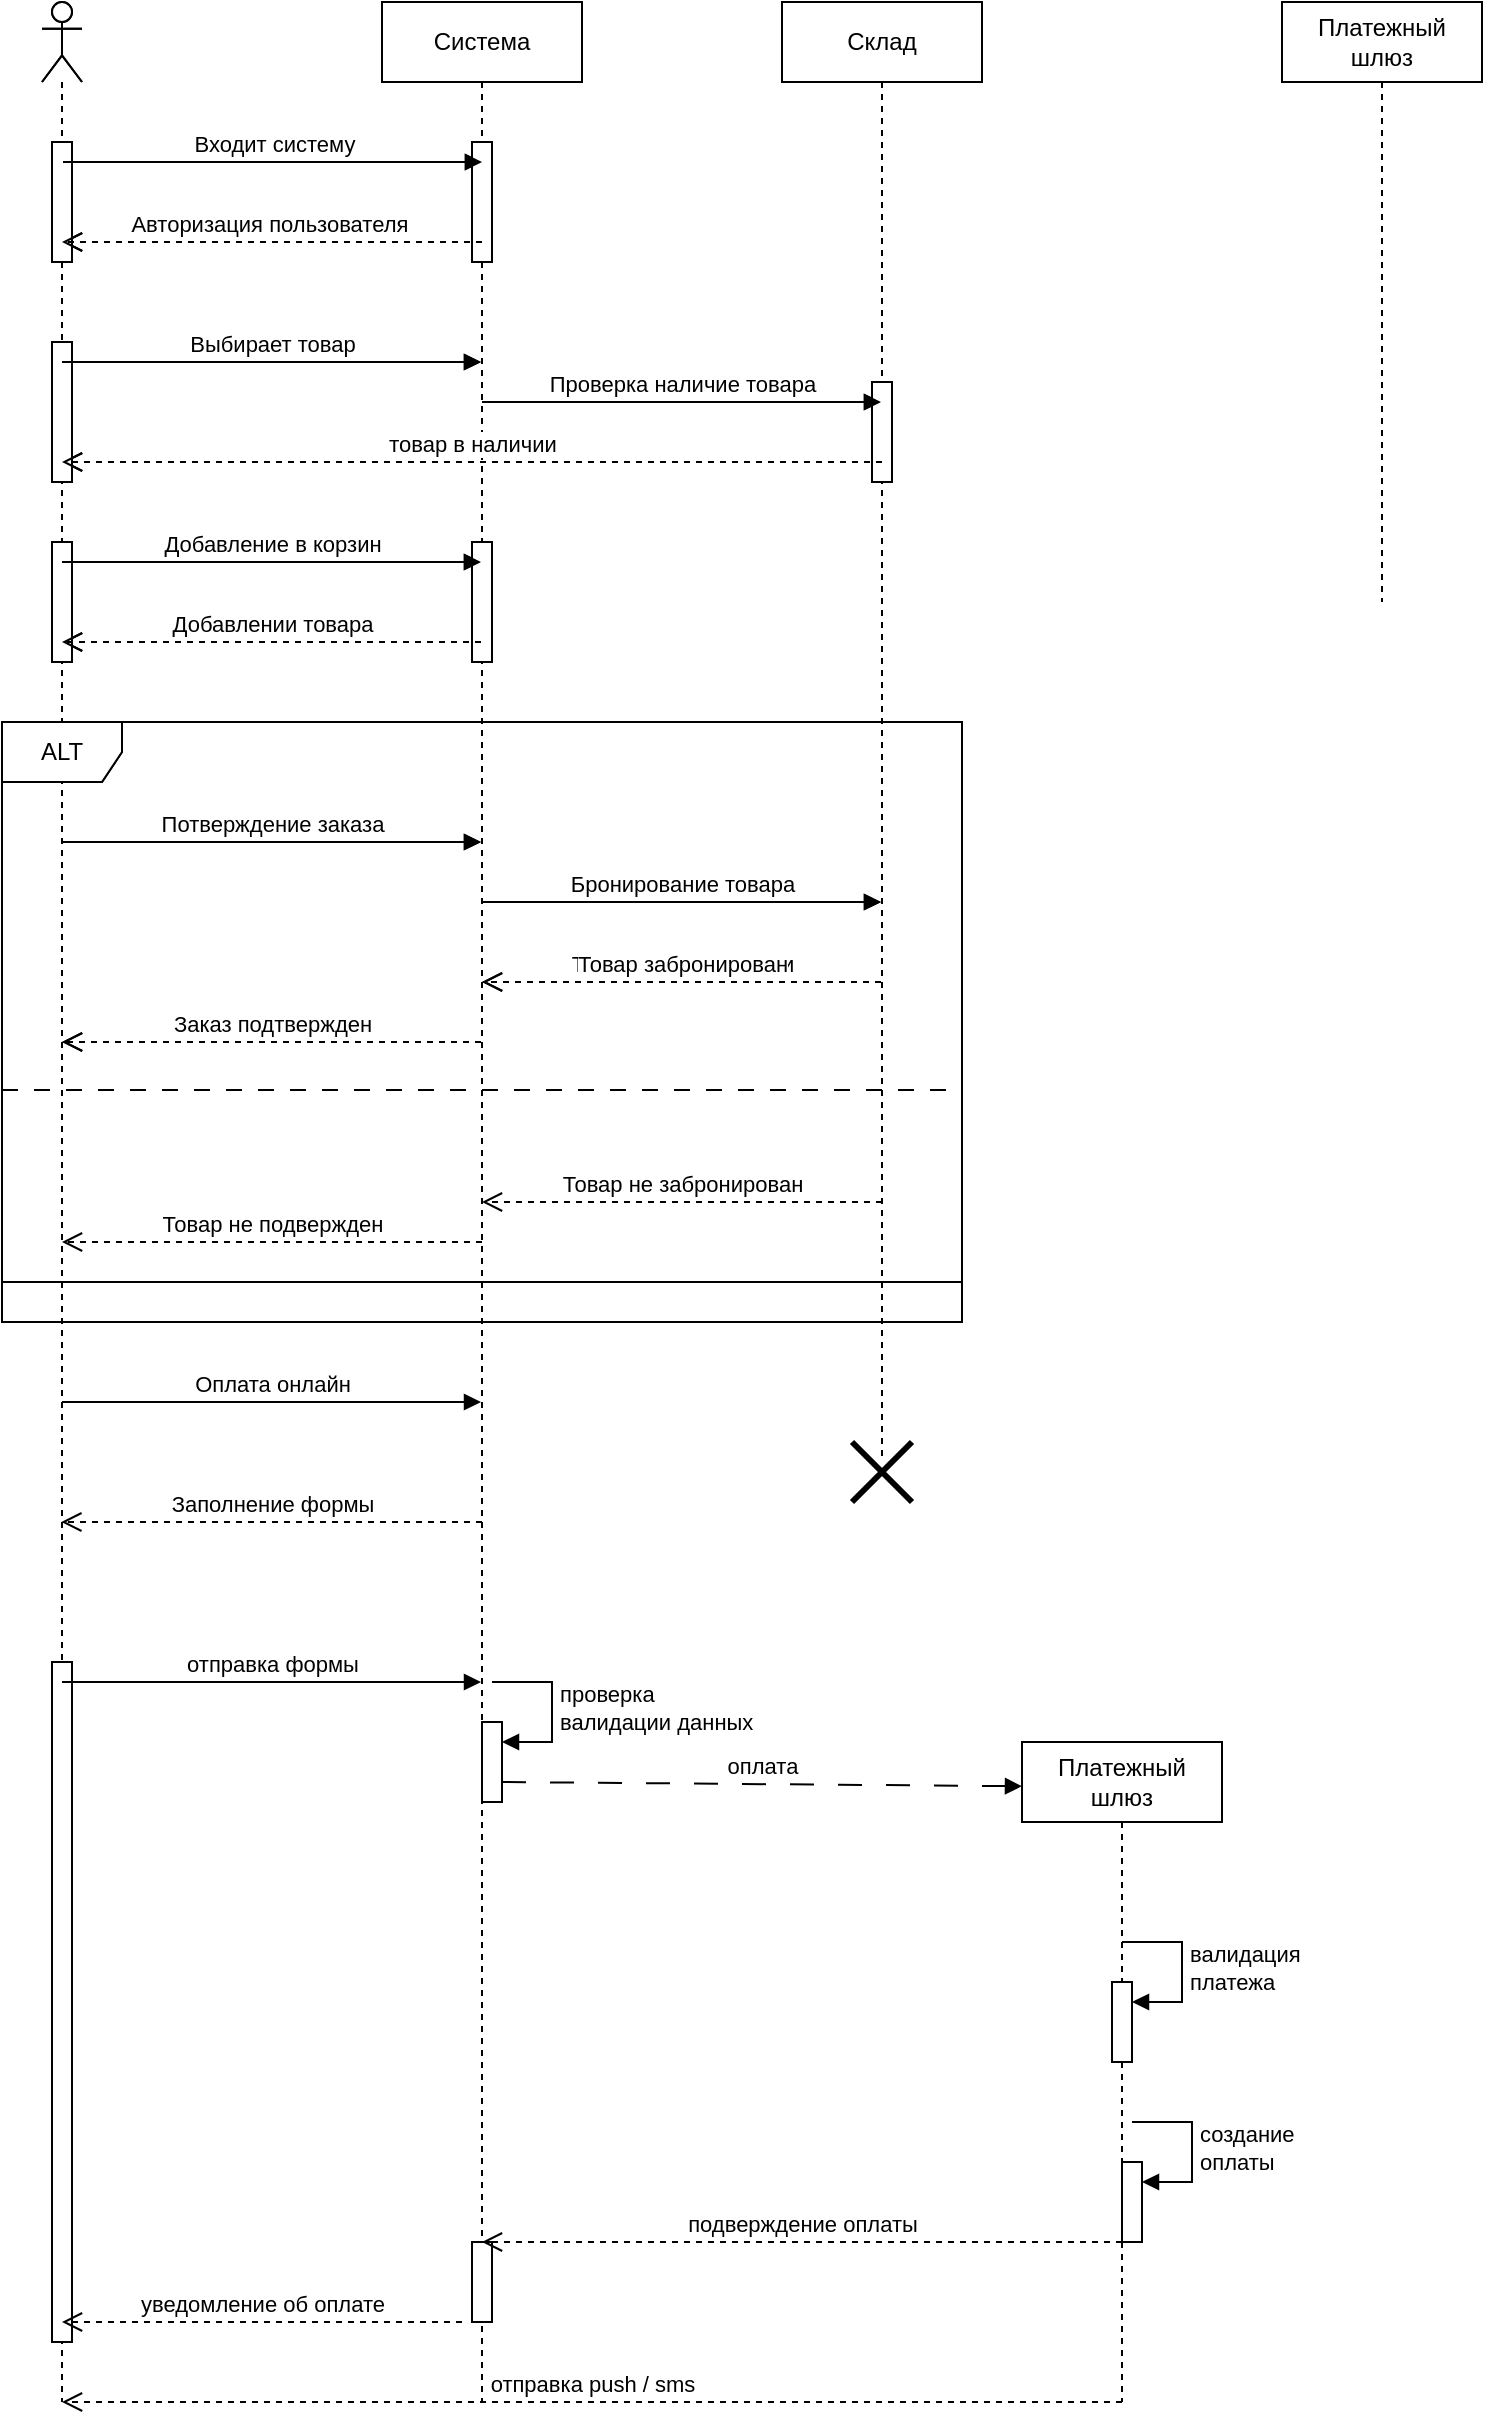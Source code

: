 <mxfile version="25.0.1">
  <diagram name="Страница — 1" id="lsg8XOqcqa6uUN021HcP">
    <mxGraphModel dx="1253" dy="719" grid="1" gridSize="10" guides="1" tooltips="1" connect="1" arrows="1" fold="1" page="1" pageScale="1" pageWidth="827" pageHeight="1169" math="0" shadow="0">
      <root>
        <mxCell id="0" />
        <mxCell id="1" parent="0" />
        <mxCell id="CD0ake1jvWNNEk4w8cjB-1" value="" style="shape=umlLifeline;perimeter=lifelinePerimeter;whiteSpace=wrap;html=1;container=1;dropTarget=0;collapsible=0;recursiveResize=0;outlineConnect=0;portConstraint=eastwest;newEdgeStyle={&quot;curved&quot;:0,&quot;rounded&quot;:0};participant=umlActor;" parent="1" vertex="1">
          <mxGeometry x="50" y="60" width="20" height="700" as="geometry" />
        </mxCell>
        <mxCell id="CD0ake1jvWNNEk4w8cjB-2" value="" style="html=1;points=[[0,0,0,0,5],[0,1,0,0,-5],[1,0,0,0,5],[1,1,0,0,-5]];perimeter=orthogonalPerimeter;outlineConnect=0;targetShapes=umlLifeline;portConstraint=eastwest;newEdgeStyle={&quot;curved&quot;:0,&quot;rounded&quot;:0};" parent="CD0ake1jvWNNEk4w8cjB-1" vertex="1">
          <mxGeometry x="5" y="70" width="10" height="60" as="geometry" />
        </mxCell>
        <mxCell id="CD0ake1jvWNNEk4w8cjB-3" value="" style="html=1;points=[[0,0,0,0,5],[0,1,0,0,-5],[1,0,0,0,5],[1,1,0,0,-5]];perimeter=orthogonalPerimeter;outlineConnect=0;targetShapes=umlLifeline;portConstraint=eastwest;newEdgeStyle={&quot;curved&quot;:0,&quot;rounded&quot;:0};" parent="CD0ake1jvWNNEk4w8cjB-1" vertex="1">
          <mxGeometry x="5" y="170" width="10" height="70" as="geometry" />
        </mxCell>
        <mxCell id="CD0ake1jvWNNEk4w8cjB-4" value="" style="html=1;points=[[0,0,0,0,5],[0,1,0,0,-5],[1,0,0,0,5],[1,1,0,0,-5]];perimeter=orthogonalPerimeter;outlineConnect=0;targetShapes=umlLifeline;portConstraint=eastwest;newEdgeStyle={&quot;curved&quot;:0,&quot;rounded&quot;:0};" parent="CD0ake1jvWNNEk4w8cjB-1" vertex="1">
          <mxGeometry x="5" y="270" width="10" height="60" as="geometry" />
        </mxCell>
        <mxCell id="CD0ake1jvWNNEk4w8cjB-5" value="Система" style="shape=umlLifeline;perimeter=lifelinePerimeter;whiteSpace=wrap;html=1;container=1;dropTarget=0;collapsible=0;recursiveResize=0;outlineConnect=0;portConstraint=eastwest;newEdgeStyle={&quot;curved&quot;:0,&quot;rounded&quot;:0};" parent="1" vertex="1">
          <mxGeometry x="220" y="60" width="100" height="700" as="geometry" />
        </mxCell>
        <mxCell id="CD0ake1jvWNNEk4w8cjB-6" value="" style="html=1;points=[[0,0,0,0,5],[0,1,0,0,-5],[1,0,0,0,5],[1,1,0,0,-5]];perimeter=orthogonalPerimeter;outlineConnect=0;targetShapes=umlLifeline;portConstraint=eastwest;newEdgeStyle={&quot;curved&quot;:0,&quot;rounded&quot;:0};" parent="CD0ake1jvWNNEk4w8cjB-5" vertex="1">
          <mxGeometry x="45" y="70" width="10" height="60" as="geometry" />
        </mxCell>
        <mxCell id="CD0ake1jvWNNEk4w8cjB-7" value="" style="html=1;points=[[0,0,0,0,5],[0,1,0,0,-5],[1,0,0,0,5],[1,1,0,0,-5]];perimeter=orthogonalPerimeter;outlineConnect=0;targetShapes=umlLifeline;portConstraint=eastwest;newEdgeStyle={&quot;curved&quot;:0,&quot;rounded&quot;:0};" parent="CD0ake1jvWNNEk4w8cjB-5" vertex="1">
          <mxGeometry x="45" y="270" width="10" height="60" as="geometry" />
        </mxCell>
        <mxCell id="CD0ake1jvWNNEk4w8cjB-8" value="Склад" style="shape=umlLifeline;perimeter=lifelinePerimeter;whiteSpace=wrap;html=1;container=1;dropTarget=0;collapsible=0;recursiveResize=0;outlineConnect=0;portConstraint=eastwest;newEdgeStyle={&quot;curved&quot;:0,&quot;rounded&quot;:0};" parent="1" vertex="1">
          <mxGeometry x="420" y="60" width="100" height="700" as="geometry" />
        </mxCell>
        <mxCell id="CD0ake1jvWNNEk4w8cjB-9" value="" style="html=1;points=[[0,0,0,0,5],[0,1,0,0,-5],[1,0,0,0,5],[1,1,0,0,-5]];perimeter=orthogonalPerimeter;outlineConnect=0;targetShapes=umlLifeline;portConstraint=eastwest;newEdgeStyle={&quot;curved&quot;:0,&quot;rounded&quot;:0};" parent="CD0ake1jvWNNEk4w8cjB-8" vertex="1">
          <mxGeometry x="45" y="190" width="10" height="50" as="geometry" />
        </mxCell>
        <mxCell id="CD0ake1jvWNNEk4w8cjB-10" value="Платежный шлюз" style="shape=umlLifeline;perimeter=lifelinePerimeter;whiteSpace=wrap;html=1;container=1;dropTarget=0;collapsible=0;recursiveResize=0;outlineConnect=0;portConstraint=eastwest;newEdgeStyle={&quot;curved&quot;:0,&quot;rounded&quot;:0};" parent="1" vertex="1">
          <mxGeometry x="670" y="60" width="100" height="300" as="geometry" />
        </mxCell>
        <mxCell id="CD0ake1jvWNNEk4w8cjB-11" value="Входит систему" style="html=1;verticalAlign=bottom;endArrow=block;curved=0;rounded=0;" parent="1" edge="1">
          <mxGeometry width="80" relative="1" as="geometry">
            <mxPoint x="60.5" y="140" as="sourcePoint" />
            <mxPoint x="270" y="140" as="targetPoint" />
          </mxGeometry>
        </mxCell>
        <mxCell id="CD0ake1jvWNNEk4w8cjB-12" value="Авторизация пользователя&amp;nbsp;" style="html=1;verticalAlign=bottom;endArrow=open;dashed=1;endSize=8;curved=0;rounded=0;" parent="1" edge="1">
          <mxGeometry relative="1" as="geometry">
            <mxPoint x="270" y="180" as="sourcePoint" />
            <mxPoint x="60" y="180" as="targetPoint" />
            <mxPoint as="offset" />
          </mxGeometry>
        </mxCell>
        <mxCell id="CD0ake1jvWNNEk4w8cjB-13" value="Выбирает товар" style="html=1;verticalAlign=bottom;endArrow=block;curved=0;rounded=0;" parent="1" target="CD0ake1jvWNNEk4w8cjB-5" edge="1">
          <mxGeometry width="80" relative="1" as="geometry">
            <mxPoint x="60" y="240" as="sourcePoint" />
            <mxPoint x="140" y="240" as="targetPoint" />
          </mxGeometry>
        </mxCell>
        <mxCell id="CD0ake1jvWNNEk4w8cjB-14" value="Проверка наличие товара" style="html=1;verticalAlign=bottom;endArrow=block;curved=0;rounded=0;" parent="1" target="CD0ake1jvWNNEk4w8cjB-8" edge="1">
          <mxGeometry width="80" relative="1" as="geometry">
            <mxPoint x="270" y="260" as="sourcePoint" />
            <mxPoint x="350" y="260" as="targetPoint" />
          </mxGeometry>
        </mxCell>
        <mxCell id="CD0ake1jvWNNEk4w8cjB-15" value="товар в наличии" style="html=1;verticalAlign=bottom;endArrow=open;dashed=1;endSize=8;curved=0;rounded=0;" parent="1" target="CD0ake1jvWNNEk4w8cjB-1" edge="1">
          <mxGeometry relative="1" as="geometry">
            <mxPoint x="470" y="290" as="sourcePoint" />
            <mxPoint x="390" y="290" as="targetPoint" />
          </mxGeometry>
        </mxCell>
        <mxCell id="CD0ake1jvWNNEk4w8cjB-16" value="Добавление в корзин" style="html=1;verticalAlign=bottom;endArrow=block;curved=0;rounded=0;" parent="1" target="CD0ake1jvWNNEk4w8cjB-5" edge="1">
          <mxGeometry width="80" relative="1" as="geometry">
            <mxPoint x="60" y="340" as="sourcePoint" />
            <mxPoint x="140" y="340" as="targetPoint" />
          </mxGeometry>
        </mxCell>
        <mxCell id="CD0ake1jvWNNEk4w8cjB-17" value="Добавлении товара" style="html=1;verticalAlign=bottom;endArrow=open;dashed=1;endSize=8;curved=0;rounded=0;" parent="1" source="CD0ake1jvWNNEk4w8cjB-5" edge="1">
          <mxGeometry relative="1" as="geometry">
            <mxPoint x="140" y="380" as="sourcePoint" />
            <mxPoint x="60" y="380" as="targetPoint" />
          </mxGeometry>
        </mxCell>
        <mxCell id="CD0ake1jvWNNEk4w8cjB-18" value="ALT" style="shape=umlFrame;whiteSpace=wrap;html=1;pointerEvents=0;" parent="1" vertex="1">
          <mxGeometry x="30" y="420" width="480" height="280" as="geometry" />
        </mxCell>
        <mxCell id="CD0ake1jvWNNEk4w8cjB-19" value="Потверждение заказа" style="html=1;verticalAlign=bottom;endArrow=block;curved=0;rounded=0;" parent="1" target="CD0ake1jvWNNEk4w8cjB-5" edge="1">
          <mxGeometry width="80" relative="1" as="geometry">
            <mxPoint x="60" y="480" as="sourcePoint" />
            <mxPoint x="140" y="480" as="targetPoint" />
          </mxGeometry>
        </mxCell>
        <mxCell id="CD0ake1jvWNNEk4w8cjB-20" value="Бронирование товара" style="html=1;verticalAlign=bottom;endArrow=block;curved=0;rounded=0;" parent="1" target="CD0ake1jvWNNEk4w8cjB-8" edge="1">
          <mxGeometry width="80" relative="1" as="geometry">
            <mxPoint x="270" y="510" as="sourcePoint" />
            <mxPoint x="350" y="510" as="targetPoint" />
          </mxGeometry>
        </mxCell>
        <mxCell id="CD0ake1jvWNNEk4w8cjB-21" value="Товар забронировани" style="html=1;verticalAlign=bottom;endArrow=open;dashed=1;endSize=8;curved=0;rounded=0;" parent="1" source="CD0ake1jvWNNEk4w8cjB-8" edge="1">
          <mxGeometry relative="1" as="geometry">
            <mxPoint x="350" y="550" as="sourcePoint" />
            <mxPoint x="270" y="550" as="targetPoint" />
          </mxGeometry>
        </mxCell>
        <mxCell id="CD0ake1jvWNNEk4w8cjB-22" value="Заказ&amp;nbsp;подтвержден" style="html=1;verticalAlign=bottom;endArrow=open;dashed=1;endSize=8;curved=0;rounded=0;" parent="1" source="CD0ake1jvWNNEk4w8cjB-5" edge="1">
          <mxGeometry relative="1" as="geometry">
            <mxPoint x="140" y="580" as="sourcePoint" />
            <mxPoint x="60" y="580" as="targetPoint" />
          </mxGeometry>
        </mxCell>
        <mxCell id="CD0ake1jvWNNEk4w8cjB-23" value="" style="line;strokeWidth=1;fillColor=none;align=left;verticalAlign=middle;spacingTop=-1;spacingLeft=3;spacingRight=3;rotatable=0;labelPosition=right;points=[];portConstraint=eastwest;strokeColor=inherit;dashed=1;dashPattern=8 8;" parent="1" vertex="1">
          <mxGeometry x="30" y="600" width="480" height="8" as="geometry" />
        </mxCell>
        <mxCell id="3pjs_HlaBuBWDj2eth5V-1" value="" style="shape=umlLifeline;perimeter=lifelinePerimeter;whiteSpace=wrap;html=1;container=1;dropTarget=0;collapsible=0;recursiveResize=0;outlineConnect=0;portConstraint=eastwest;newEdgeStyle={&quot;curved&quot;:0,&quot;rounded&quot;:0};participant=umlActor;" vertex="1" parent="1">
          <mxGeometry x="50" y="60" width="20" height="1200" as="geometry" />
        </mxCell>
        <mxCell id="3pjs_HlaBuBWDj2eth5V-2" value="" style="html=1;points=[[0,0,0,0,5],[0,1,0,0,-5],[1,0,0,0,5],[1,1,0,0,-5]];perimeter=orthogonalPerimeter;outlineConnect=0;targetShapes=umlLifeline;portConstraint=eastwest;newEdgeStyle={&quot;curved&quot;:0,&quot;rounded&quot;:0};" vertex="1" parent="3pjs_HlaBuBWDj2eth5V-1">
          <mxGeometry x="5" y="70" width="10" height="60" as="geometry" />
        </mxCell>
        <mxCell id="3pjs_HlaBuBWDj2eth5V-3" value="" style="html=1;points=[[0,0,0,0,5],[0,1,0,0,-5],[1,0,0,0,5],[1,1,0,0,-5]];perimeter=orthogonalPerimeter;outlineConnect=0;targetShapes=umlLifeline;portConstraint=eastwest;newEdgeStyle={&quot;curved&quot;:0,&quot;rounded&quot;:0};" vertex="1" parent="3pjs_HlaBuBWDj2eth5V-1">
          <mxGeometry x="5" y="170" width="10" height="70" as="geometry" />
        </mxCell>
        <mxCell id="3pjs_HlaBuBWDj2eth5V-4" value="" style="html=1;points=[[0,0,0,0,5],[0,1,0,0,-5],[1,0,0,0,5],[1,1,0,0,-5]];perimeter=orthogonalPerimeter;outlineConnect=0;targetShapes=umlLifeline;portConstraint=eastwest;newEdgeStyle={&quot;curved&quot;:0,&quot;rounded&quot;:0};" vertex="1" parent="3pjs_HlaBuBWDj2eth5V-1">
          <mxGeometry x="5" y="270" width="10" height="60" as="geometry" />
        </mxCell>
        <mxCell id="3pjs_HlaBuBWDj2eth5V-5" value="" style="html=1;points=[[0,0,0,0,5],[0,1,0,0,-5],[1,0,0,0,5],[1,1,0,0,-5]];perimeter=orthogonalPerimeter;outlineConnect=0;targetShapes=umlLifeline;portConstraint=eastwest;newEdgeStyle={&quot;curved&quot;:0,&quot;rounded&quot;:0};" vertex="1" parent="3pjs_HlaBuBWDj2eth5V-1">
          <mxGeometry x="5" y="830" width="10" height="340" as="geometry" />
        </mxCell>
        <mxCell id="3pjs_HlaBuBWDj2eth5V-6" value="Система" style="shape=umlLifeline;perimeter=lifelinePerimeter;whiteSpace=wrap;html=1;container=1;dropTarget=0;collapsible=0;recursiveResize=0;outlineConnect=0;portConstraint=eastwest;newEdgeStyle={&quot;curved&quot;:0,&quot;rounded&quot;:0};" vertex="1" parent="1">
          <mxGeometry x="220" y="60" width="100" height="1200" as="geometry" />
        </mxCell>
        <mxCell id="3pjs_HlaBuBWDj2eth5V-7" value="" style="html=1;points=[[0,0,0,0,5],[0,1,0,0,-5],[1,0,0,0,5],[1,1,0,0,-5]];perimeter=orthogonalPerimeter;outlineConnect=0;targetShapes=umlLifeline;portConstraint=eastwest;newEdgeStyle={&quot;curved&quot;:0,&quot;rounded&quot;:0};" vertex="1" parent="3pjs_HlaBuBWDj2eth5V-6">
          <mxGeometry x="45" y="70" width="10" height="60" as="geometry" />
        </mxCell>
        <mxCell id="3pjs_HlaBuBWDj2eth5V-8" value="" style="html=1;points=[[0,0,0,0,5],[0,1,0,0,-5],[1,0,0,0,5],[1,1,0,0,-5]];perimeter=orthogonalPerimeter;outlineConnect=0;targetShapes=umlLifeline;portConstraint=eastwest;newEdgeStyle={&quot;curved&quot;:0,&quot;rounded&quot;:0};" vertex="1" parent="3pjs_HlaBuBWDj2eth5V-6">
          <mxGeometry x="45" y="270" width="10" height="60" as="geometry" />
        </mxCell>
        <mxCell id="3pjs_HlaBuBWDj2eth5V-9" value="" style="html=1;points=[[0,0,0,0,5],[0,1,0,0,-5],[1,0,0,0,5],[1,1,0,0,-5]];perimeter=orthogonalPerimeter;outlineConnect=0;targetShapes=umlLifeline;portConstraint=eastwest;newEdgeStyle={&quot;curved&quot;:0,&quot;rounded&quot;:0};" vertex="1" parent="3pjs_HlaBuBWDj2eth5V-6">
          <mxGeometry x="45" y="1120" width="10" height="40" as="geometry" />
        </mxCell>
        <mxCell id="3pjs_HlaBuBWDj2eth5V-10" value="Склад" style="shape=umlLifeline;perimeter=lifelinePerimeter;whiteSpace=wrap;html=1;container=1;dropTarget=0;collapsible=0;recursiveResize=0;outlineConnect=0;portConstraint=eastwest;newEdgeStyle={&quot;curved&quot;:0,&quot;rounded&quot;:0};" vertex="1" parent="1">
          <mxGeometry x="420" y="60" width="100" height="730" as="geometry" />
        </mxCell>
        <mxCell id="3pjs_HlaBuBWDj2eth5V-11" value="" style="html=1;points=[[0,0,0,0,5],[0,1,0,0,-5],[1,0,0,0,5],[1,1,0,0,-5]];perimeter=orthogonalPerimeter;outlineConnect=0;targetShapes=umlLifeline;portConstraint=eastwest;newEdgeStyle={&quot;curved&quot;:0,&quot;rounded&quot;:0};" vertex="1" parent="3pjs_HlaBuBWDj2eth5V-10">
          <mxGeometry x="45" y="190" width="10" height="50" as="geometry" />
        </mxCell>
        <mxCell id="3pjs_HlaBuBWDj2eth5V-13" value="Платежный шлюз" style="shape=umlLifeline;perimeter=lifelinePerimeter;whiteSpace=wrap;html=1;container=1;dropTarget=0;collapsible=0;recursiveResize=0;outlineConnect=0;portConstraint=eastwest;newEdgeStyle={&quot;curved&quot;:0,&quot;rounded&quot;:0};size=40;" vertex="1" parent="1">
          <mxGeometry x="540" y="930" width="100" height="330" as="geometry" />
        </mxCell>
        <mxCell id="3pjs_HlaBuBWDj2eth5V-14" value="" style="html=1;points=[[0,0,0,0,5],[0,1,0,0,-5],[1,0,0,0,5],[1,1,0,0,-5]];perimeter=orthogonalPerimeter;outlineConnect=0;targetShapes=umlLifeline;portConstraint=eastwest;newEdgeStyle={&quot;curved&quot;:0,&quot;rounded&quot;:0};" vertex="1" parent="3pjs_HlaBuBWDj2eth5V-13">
          <mxGeometry x="45" y="120" width="10" height="40" as="geometry" />
        </mxCell>
        <mxCell id="3pjs_HlaBuBWDj2eth5V-15" value="валидация&lt;div&gt;платежа&lt;/div&gt;" style="html=1;align=left;spacingLeft=2;endArrow=block;rounded=0;edgeStyle=orthogonalEdgeStyle;curved=0;rounded=0;" edge="1" parent="3pjs_HlaBuBWDj2eth5V-13" target="3pjs_HlaBuBWDj2eth5V-14">
          <mxGeometry relative="1" as="geometry">
            <mxPoint x="50" y="100" as="sourcePoint" />
            <Array as="points">
              <mxPoint x="80" y="130" />
            </Array>
          </mxGeometry>
        </mxCell>
        <mxCell id="3pjs_HlaBuBWDj2eth5V-16" value="" style="html=1;points=[[0,0,0,0,5],[0,1,0,0,-5],[1,0,0,0,5],[1,1,0,0,-5]];perimeter=orthogonalPerimeter;outlineConnect=0;targetShapes=umlLifeline;portConstraint=eastwest;newEdgeStyle={&quot;curved&quot;:0,&quot;rounded&quot;:0};" vertex="1" parent="3pjs_HlaBuBWDj2eth5V-13">
          <mxGeometry x="50" y="210" width="10" height="40" as="geometry" />
        </mxCell>
        <mxCell id="3pjs_HlaBuBWDj2eth5V-17" value="создание&lt;div&gt;оплаты&lt;/div&gt;" style="html=1;align=left;spacingLeft=2;endArrow=block;rounded=0;edgeStyle=orthogonalEdgeStyle;curved=0;rounded=0;" edge="1" parent="3pjs_HlaBuBWDj2eth5V-13" target="3pjs_HlaBuBWDj2eth5V-16">
          <mxGeometry relative="1" as="geometry">
            <mxPoint x="55" y="190" as="sourcePoint" />
            <Array as="points">
              <mxPoint x="85" y="220" />
            </Array>
          </mxGeometry>
        </mxCell>
        <mxCell id="3pjs_HlaBuBWDj2eth5V-18" value="Входит систему" style="html=1;verticalAlign=bottom;endArrow=block;curved=0;rounded=0;" edge="1" parent="1">
          <mxGeometry width="80" relative="1" as="geometry">
            <mxPoint x="60.5" y="140" as="sourcePoint" />
            <mxPoint x="270" y="140" as="targetPoint" />
          </mxGeometry>
        </mxCell>
        <mxCell id="3pjs_HlaBuBWDj2eth5V-19" value="Авторизация пользователя&amp;nbsp;" style="html=1;verticalAlign=bottom;endArrow=open;dashed=1;endSize=8;curved=0;rounded=0;" edge="1" parent="1">
          <mxGeometry relative="1" as="geometry">
            <mxPoint x="270" y="180" as="sourcePoint" />
            <mxPoint x="60" y="180" as="targetPoint" />
            <mxPoint as="offset" />
          </mxGeometry>
        </mxCell>
        <mxCell id="3pjs_HlaBuBWDj2eth5V-20" value="Выбирает товар" style="html=1;verticalAlign=bottom;endArrow=block;curved=0;rounded=0;" edge="1" parent="1" target="3pjs_HlaBuBWDj2eth5V-6">
          <mxGeometry width="80" relative="1" as="geometry">
            <mxPoint x="60" y="240" as="sourcePoint" />
            <mxPoint x="140" y="240" as="targetPoint" />
          </mxGeometry>
        </mxCell>
        <mxCell id="3pjs_HlaBuBWDj2eth5V-21" value="Проверка наличие товара" style="html=1;verticalAlign=bottom;endArrow=block;curved=0;rounded=0;" edge="1" parent="1" target="3pjs_HlaBuBWDj2eth5V-10">
          <mxGeometry width="80" relative="1" as="geometry">
            <mxPoint x="270" y="260" as="sourcePoint" />
            <mxPoint x="350" y="260" as="targetPoint" />
          </mxGeometry>
        </mxCell>
        <mxCell id="3pjs_HlaBuBWDj2eth5V-22" value="товар в наличии" style="html=1;verticalAlign=bottom;endArrow=open;dashed=1;endSize=8;curved=0;rounded=0;" edge="1" parent="1" target="3pjs_HlaBuBWDj2eth5V-1">
          <mxGeometry relative="1" as="geometry">
            <mxPoint x="470" y="290" as="sourcePoint" />
            <mxPoint x="390" y="290" as="targetPoint" />
          </mxGeometry>
        </mxCell>
        <mxCell id="3pjs_HlaBuBWDj2eth5V-23" value="Добавление в корзин" style="html=1;verticalAlign=bottom;endArrow=block;curved=0;rounded=0;" edge="1" parent="1" target="3pjs_HlaBuBWDj2eth5V-6">
          <mxGeometry width="80" relative="1" as="geometry">
            <mxPoint x="60" y="340" as="sourcePoint" />
            <mxPoint x="140" y="340" as="targetPoint" />
          </mxGeometry>
        </mxCell>
        <mxCell id="3pjs_HlaBuBWDj2eth5V-24" value="Добавлении товара" style="html=1;verticalAlign=bottom;endArrow=open;dashed=1;endSize=8;curved=0;rounded=0;" edge="1" parent="1" source="3pjs_HlaBuBWDj2eth5V-6">
          <mxGeometry relative="1" as="geometry">
            <mxPoint x="140" y="380" as="sourcePoint" />
            <mxPoint x="60" y="380" as="targetPoint" />
          </mxGeometry>
        </mxCell>
        <mxCell id="3pjs_HlaBuBWDj2eth5V-25" value="ALT" style="shape=umlFrame;whiteSpace=wrap;html=1;pointerEvents=0;" vertex="1" parent="1">
          <mxGeometry x="30" y="420" width="480" height="300" as="geometry" />
        </mxCell>
        <mxCell id="3pjs_HlaBuBWDj2eth5V-26" value="Потверждение заказа" style="html=1;verticalAlign=bottom;endArrow=block;curved=0;rounded=0;" edge="1" parent="1" target="3pjs_HlaBuBWDj2eth5V-6">
          <mxGeometry width="80" relative="1" as="geometry">
            <mxPoint x="60" y="480" as="sourcePoint" />
            <mxPoint x="140" y="480" as="targetPoint" />
          </mxGeometry>
        </mxCell>
        <mxCell id="3pjs_HlaBuBWDj2eth5V-27" value="Бронирование товара" style="html=1;verticalAlign=bottom;endArrow=block;curved=0;rounded=0;" edge="1" parent="1" target="3pjs_HlaBuBWDj2eth5V-10">
          <mxGeometry width="80" relative="1" as="geometry">
            <mxPoint x="270" y="510" as="sourcePoint" />
            <mxPoint x="350" y="510" as="targetPoint" />
          </mxGeometry>
        </mxCell>
        <mxCell id="3pjs_HlaBuBWDj2eth5V-28" value="Товар забронирован" style="html=1;verticalAlign=bottom;endArrow=open;dashed=1;endSize=8;curved=0;rounded=0;" edge="1" parent="1" source="3pjs_HlaBuBWDj2eth5V-10">
          <mxGeometry relative="1" as="geometry">
            <mxPoint x="350" y="550" as="sourcePoint" />
            <mxPoint x="270" y="550" as="targetPoint" />
          </mxGeometry>
        </mxCell>
        <mxCell id="3pjs_HlaBuBWDj2eth5V-29" value="Заказ&amp;nbsp;подтвержден" style="html=1;verticalAlign=bottom;endArrow=open;dashed=1;endSize=8;curved=0;rounded=0;" edge="1" parent="1" source="3pjs_HlaBuBWDj2eth5V-6">
          <mxGeometry relative="1" as="geometry">
            <mxPoint x="140" y="580" as="sourcePoint" />
            <mxPoint x="60" y="580" as="targetPoint" />
          </mxGeometry>
        </mxCell>
        <mxCell id="3pjs_HlaBuBWDj2eth5V-32" value="Товар не забронирован" style="html=1;verticalAlign=bottom;endArrow=open;dashed=1;endSize=8;curved=0;rounded=0;" edge="1" parent="1">
          <mxGeometry relative="1" as="geometry">
            <mxPoint x="470" y="660" as="sourcePoint" />
            <mxPoint x="270" y="660" as="targetPoint" />
          </mxGeometry>
        </mxCell>
        <mxCell id="3pjs_HlaBuBWDj2eth5V-33" value="Товар не подвержден" style="html=1;verticalAlign=bottom;endArrow=open;dashed=1;endSize=8;curved=0;rounded=0;" edge="1" parent="1" target="3pjs_HlaBuBWDj2eth5V-1">
          <mxGeometry relative="1" as="geometry">
            <mxPoint x="270" y="680" as="sourcePoint" />
            <mxPoint x="190" y="680" as="targetPoint" />
          </mxGeometry>
        </mxCell>
        <mxCell id="3pjs_HlaBuBWDj2eth5V-34" value="Оплата онлайн" style="html=1;verticalAlign=bottom;endArrow=block;curved=0;rounded=0;" edge="1" parent="1">
          <mxGeometry width="80" relative="1" as="geometry">
            <mxPoint x="60" y="760" as="sourcePoint" />
            <mxPoint x="269.5" y="760" as="targetPoint" />
          </mxGeometry>
        </mxCell>
        <mxCell id="3pjs_HlaBuBWDj2eth5V-35" value="Заполнение формы" style="html=1;verticalAlign=bottom;endArrow=open;dashed=1;endSize=8;curved=0;rounded=0;" edge="1" parent="1">
          <mxGeometry relative="1" as="geometry">
            <mxPoint x="270" y="820" as="sourcePoint" />
            <mxPoint x="59.667" y="820" as="targetPoint" />
          </mxGeometry>
        </mxCell>
        <mxCell id="3pjs_HlaBuBWDj2eth5V-36" value="отправка формы" style="html=1;verticalAlign=bottom;endArrow=block;curved=0;rounded=0;" edge="1" parent="1" target="3pjs_HlaBuBWDj2eth5V-6">
          <mxGeometry width="80" relative="1" as="geometry">
            <mxPoint x="60" y="900" as="sourcePoint" />
            <mxPoint x="140" y="900" as="targetPoint" />
          </mxGeometry>
        </mxCell>
        <mxCell id="3pjs_HlaBuBWDj2eth5V-37" value="" style="html=1;points=[[0,0,0,0,5],[0,1,0,0,-5],[1,0,0,0,5],[1,1,0,0,-5]];perimeter=orthogonalPerimeter;outlineConnect=0;targetShapes=umlLifeline;portConstraint=eastwest;newEdgeStyle={&quot;curved&quot;:0,&quot;rounded&quot;:0};" vertex="1" parent="1">
          <mxGeometry x="270" y="920" width="10" height="40" as="geometry" />
        </mxCell>
        <mxCell id="3pjs_HlaBuBWDj2eth5V-38" value="проверка&lt;div&gt;валидации данных&lt;/div&gt;" style="html=1;align=left;spacingLeft=2;endArrow=block;rounded=0;edgeStyle=orthogonalEdgeStyle;curved=0;rounded=0;" edge="1" parent="1" target="3pjs_HlaBuBWDj2eth5V-37">
          <mxGeometry relative="1" as="geometry">
            <mxPoint x="275" y="900" as="sourcePoint" />
            <Array as="points">
              <mxPoint x="305" y="930" />
            </Array>
          </mxGeometry>
        </mxCell>
        <mxCell id="3pjs_HlaBuBWDj2eth5V-39" value="оплата" style="html=1;verticalAlign=bottom;endArrow=block;curved=0;rounded=0;entryX=0;entryY=0.067;entryDx=0;entryDy=0;entryPerimeter=0;dashed=1;dashPattern=12 12;" edge="1" parent="1" target="3pjs_HlaBuBWDj2eth5V-13">
          <mxGeometry width="80" relative="1" as="geometry">
            <mxPoint x="280" y="950" as="sourcePoint" />
            <mxPoint x="360" y="950" as="targetPoint" />
          </mxGeometry>
        </mxCell>
        <mxCell id="3pjs_HlaBuBWDj2eth5V-40" value="подверждение оплаты" style="html=1;verticalAlign=bottom;endArrow=open;dashed=1;endSize=8;curved=0;rounded=0;" edge="1" parent="1" target="3pjs_HlaBuBWDj2eth5V-6">
          <mxGeometry relative="1" as="geometry">
            <mxPoint x="590" y="1180" as="sourcePoint" />
            <mxPoint x="510" y="1180" as="targetPoint" />
          </mxGeometry>
        </mxCell>
        <mxCell id="3pjs_HlaBuBWDj2eth5V-41" value="уведомление об оплате" style="html=1;verticalAlign=bottom;endArrow=open;dashed=1;endSize=8;curved=0;rounded=0;" edge="1" parent="1" target="3pjs_HlaBuBWDj2eth5V-1">
          <mxGeometry relative="1" as="geometry">
            <mxPoint x="260" y="1220" as="sourcePoint" />
            <mxPoint x="180" y="1220" as="targetPoint" />
          </mxGeometry>
        </mxCell>
        <mxCell id="3pjs_HlaBuBWDj2eth5V-42" value="отправка push / sms" style="html=1;verticalAlign=bottom;endArrow=open;dashed=1;endSize=8;curved=0;rounded=0;" edge="1" parent="1" target="3pjs_HlaBuBWDj2eth5V-1">
          <mxGeometry relative="1" as="geometry">
            <mxPoint x="590" y="1260" as="sourcePoint" />
            <mxPoint x="510" y="1260" as="targetPoint" />
          </mxGeometry>
        </mxCell>
        <mxCell id="3pjs_HlaBuBWDj2eth5V-12" value="" style="shape=umlDestroy;whiteSpace=wrap;html=1;strokeWidth=3;targetShapes=umlLifeline;" vertex="1" parent="1">
          <mxGeometry x="455" y="780" width="30" height="30" as="geometry" />
        </mxCell>
      </root>
    </mxGraphModel>
  </diagram>
</mxfile>
